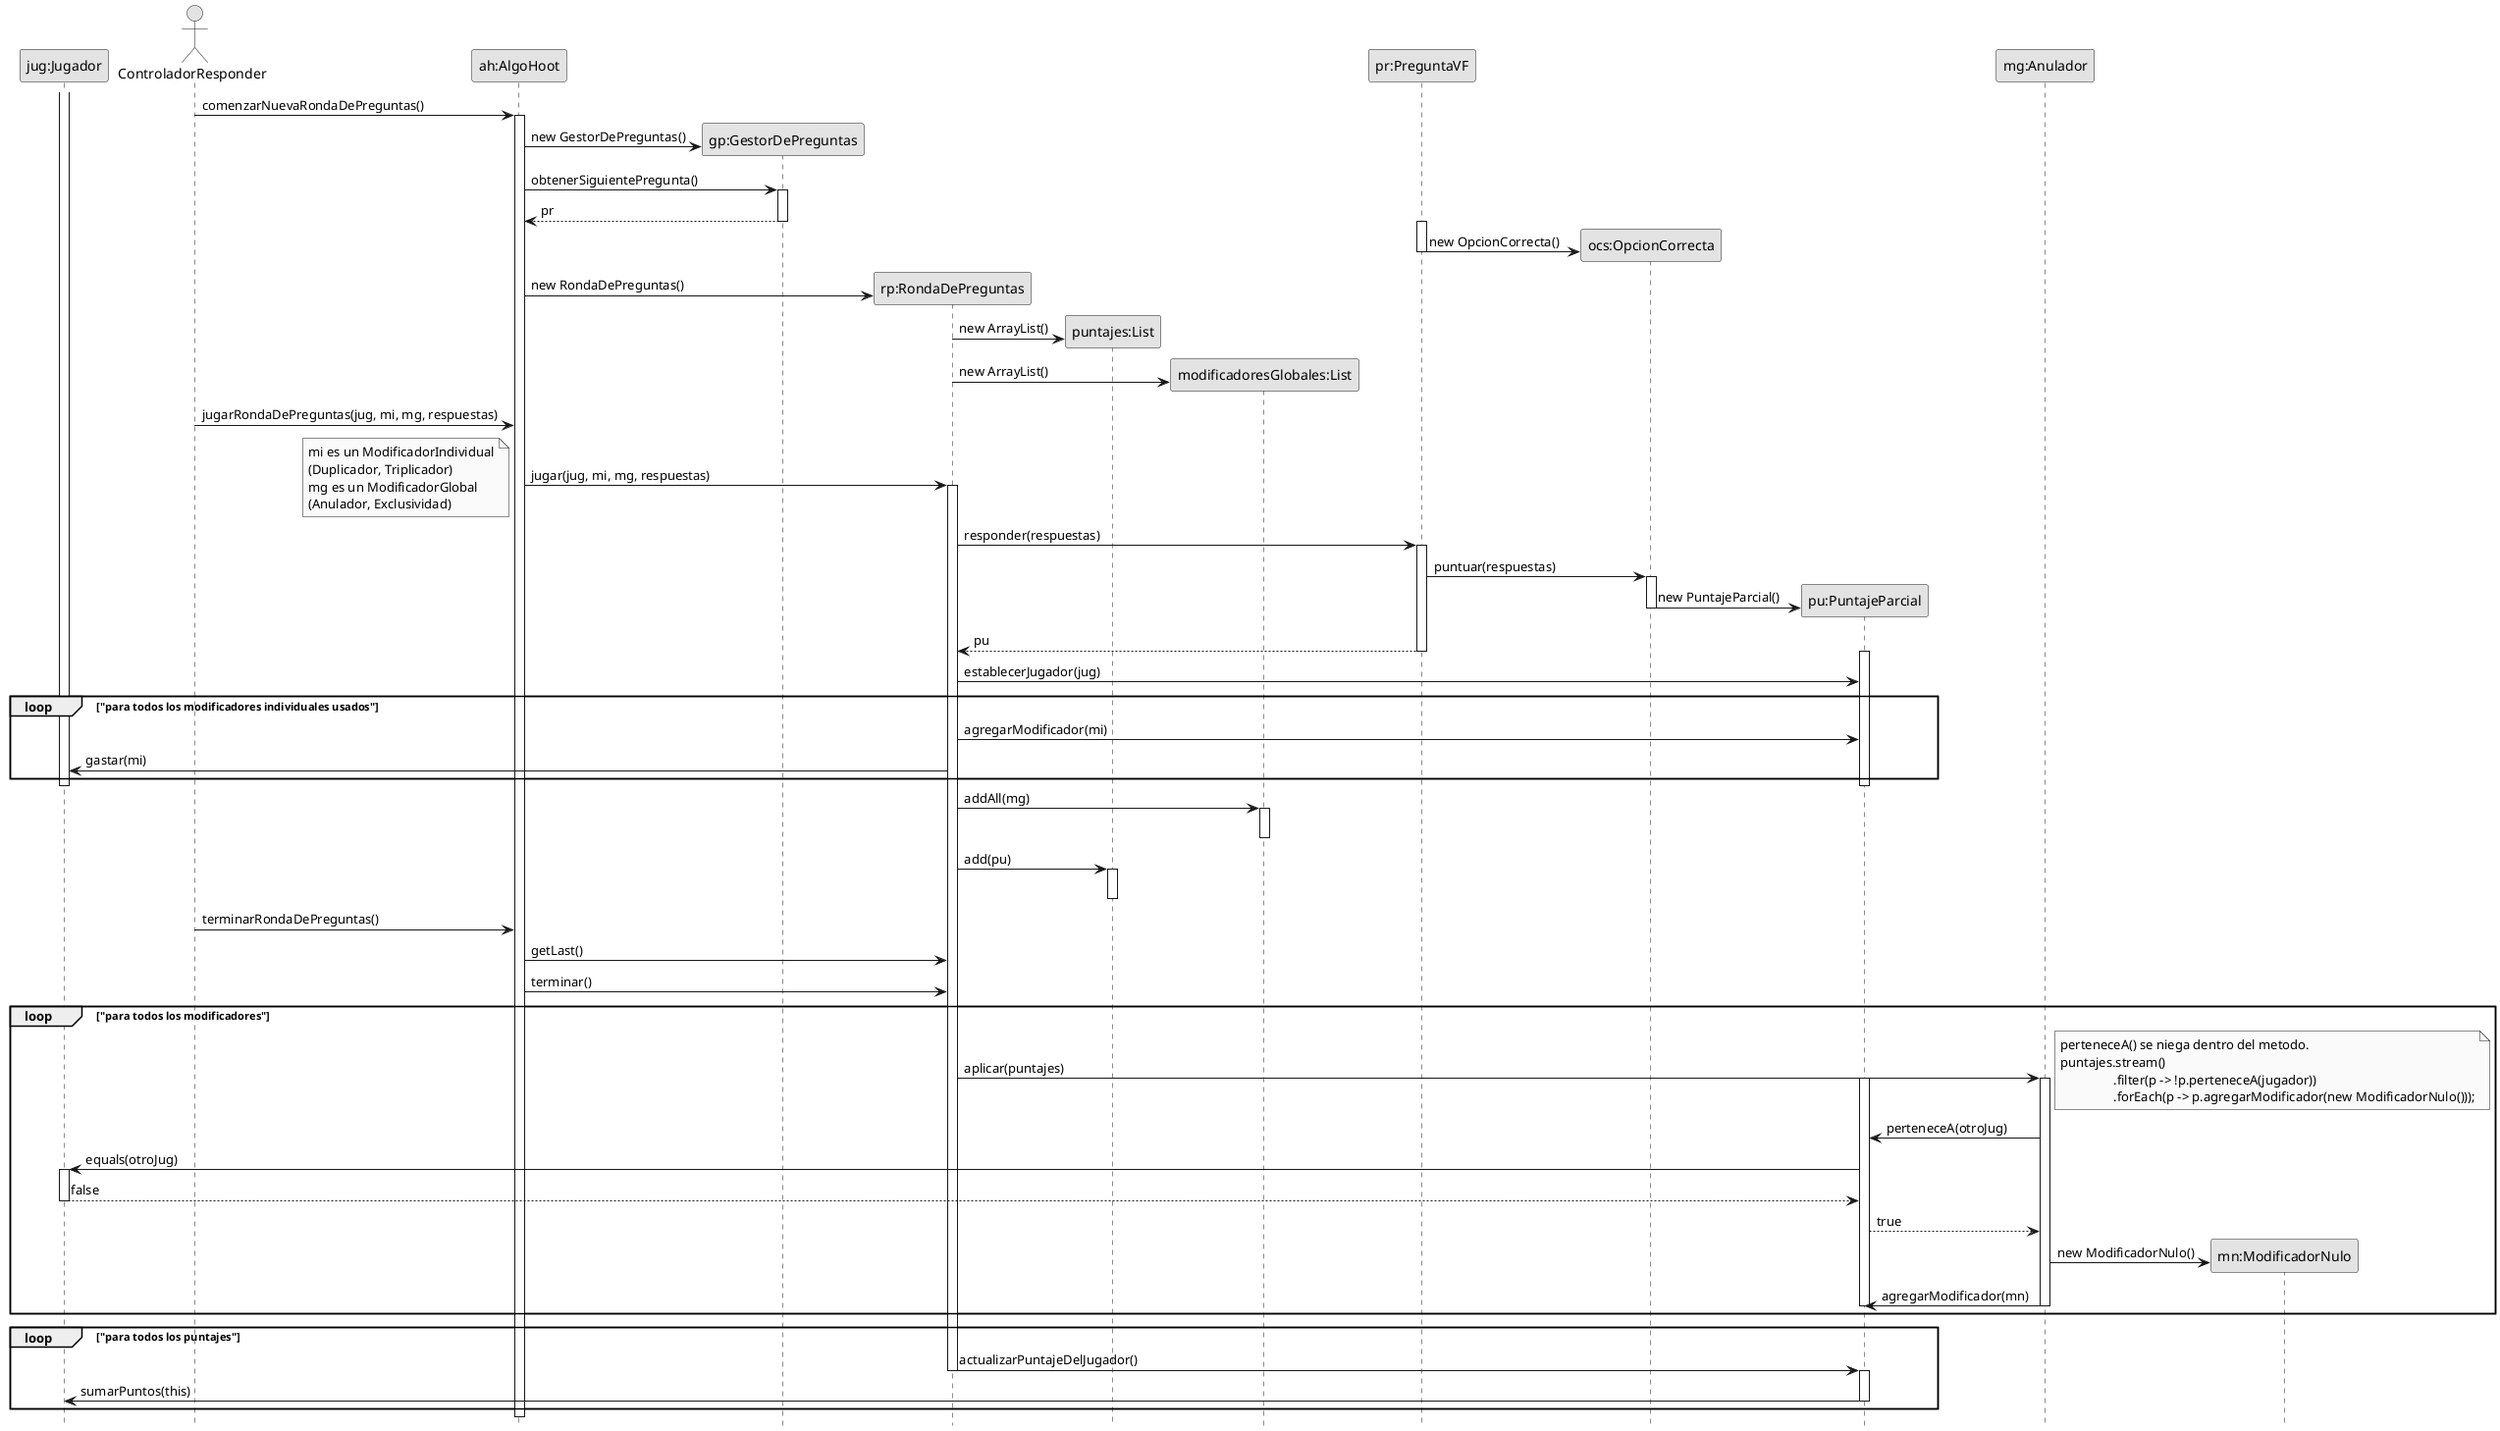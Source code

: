 @startuml JugadorJuegaTurno
skinparam monochrome true
hide footbox
skinparam classAttributeIconSize 0

participant "jug:Jugador" as j
actor "ControladorResponder" as cr
participant "ah:AlgoHoot" as ah

participant "gp:GestorDePreguntas" as gp
participant "rp:RondaDePreguntas" as rp
participant "puntajes:List" as puntajes
participant "modificadoresGlobales:List" as modificadoresGlobales
participant "pr:PreguntaVF" as pr
participant "ocs:OpcionCorrecta" as oc
participant "pu:PuntajeParcial" as pu
participant "mg:Anulador" as mg
participant "mn:ModificadorNulo" as mn

'create ah
    'cr -> ah: new AlgoHoot()
    cr -> ah:comenzarNuevaRondaDePreguntas()
    activate ah
create gp
    ah -> gp: new GestorDePreguntas()

ah -> gp: obtenerSiguientePregunta()
activate gp
    gp --> ah: pr
deactivate gp

create oc

activate pr
pr -> oc:new OpcionCorrecta()
deactivate pr

create rp
    ah -> rp:new RondaDePreguntas()
    create puntajes
        rp -> puntajes: new ArrayList()
    create modificadoresGlobales
        rp -> modificadoresGlobales: new ArrayList()

cr -> ah: jugarRondaDePreguntas(jug, mi, mg, respuestas)

ah -> rp: jugar(jug, mi, mg, respuestas)
activate rp
    note left
    mi es un ModificadorIndividual
    (Duplicador, Triplicador)
    mg es un ModificadorGlobal
    (Anulador, Exclusividad)
    end note
    rp -> pr: responder(respuestas)
        activate pr
            pr -> oc: puntuar(respuestas)
            create pu
            activate oc
                oc -> pu: new PuntajeParcial()
            deactivate oc
        pr --> rp: pu
        deactivate pr
    activate pu
    rp -> pu: establecerJugador(jug)
    loop "para todos los modificadores individuales usados"
        rp -> pu :agregarModificador(mi)
        rp -> j: gastar(mi)
    end
    deactivate pu

    activate j
    deactivate j
    rp -> modificadoresGlobales: addAll(mg)
    activate modificadoresGlobales
    deactivate modificadoresGlobales
    rp -> puntajes: add(pu)
    activate puntajes
    deactivate puntajes

cr -> ah: terminarRondaDePreguntas()


ah -> rp: getLast()
ah -> rp: terminar()
loop "para todos los modificadores"
    rp -> mg: aplicar(puntajes)
    activate mg
        activate pu
            note right
            perteneceA() se niega dentro del metodo.
            puntajes.stream()
                            .filter(p -> !p.perteneceA(jugador))
                            .forEach(p -> p.agregarModificador(new ModificadorNulo()));
            end note
            mg -> pu: perteneceA(otroJug)
            pu -> j: equals(otroJug)
            activate j
                j --> pu: false
            deactivate j
            pu --> mg: true
            create mn
            mg -> mn : new ModificadorNulo()
            mg -> pu: agregarModificador(mn)
        deactivate pu
    deactivate mg
end
loop "para todos los puntajes"
    rp -> pu: actualizarPuntajeDelJugador()
deactivate rp
    activate pu
    pu -> j: sumarPuntos(this)
    deactivate pu
end
deactivate rp


@enduml
